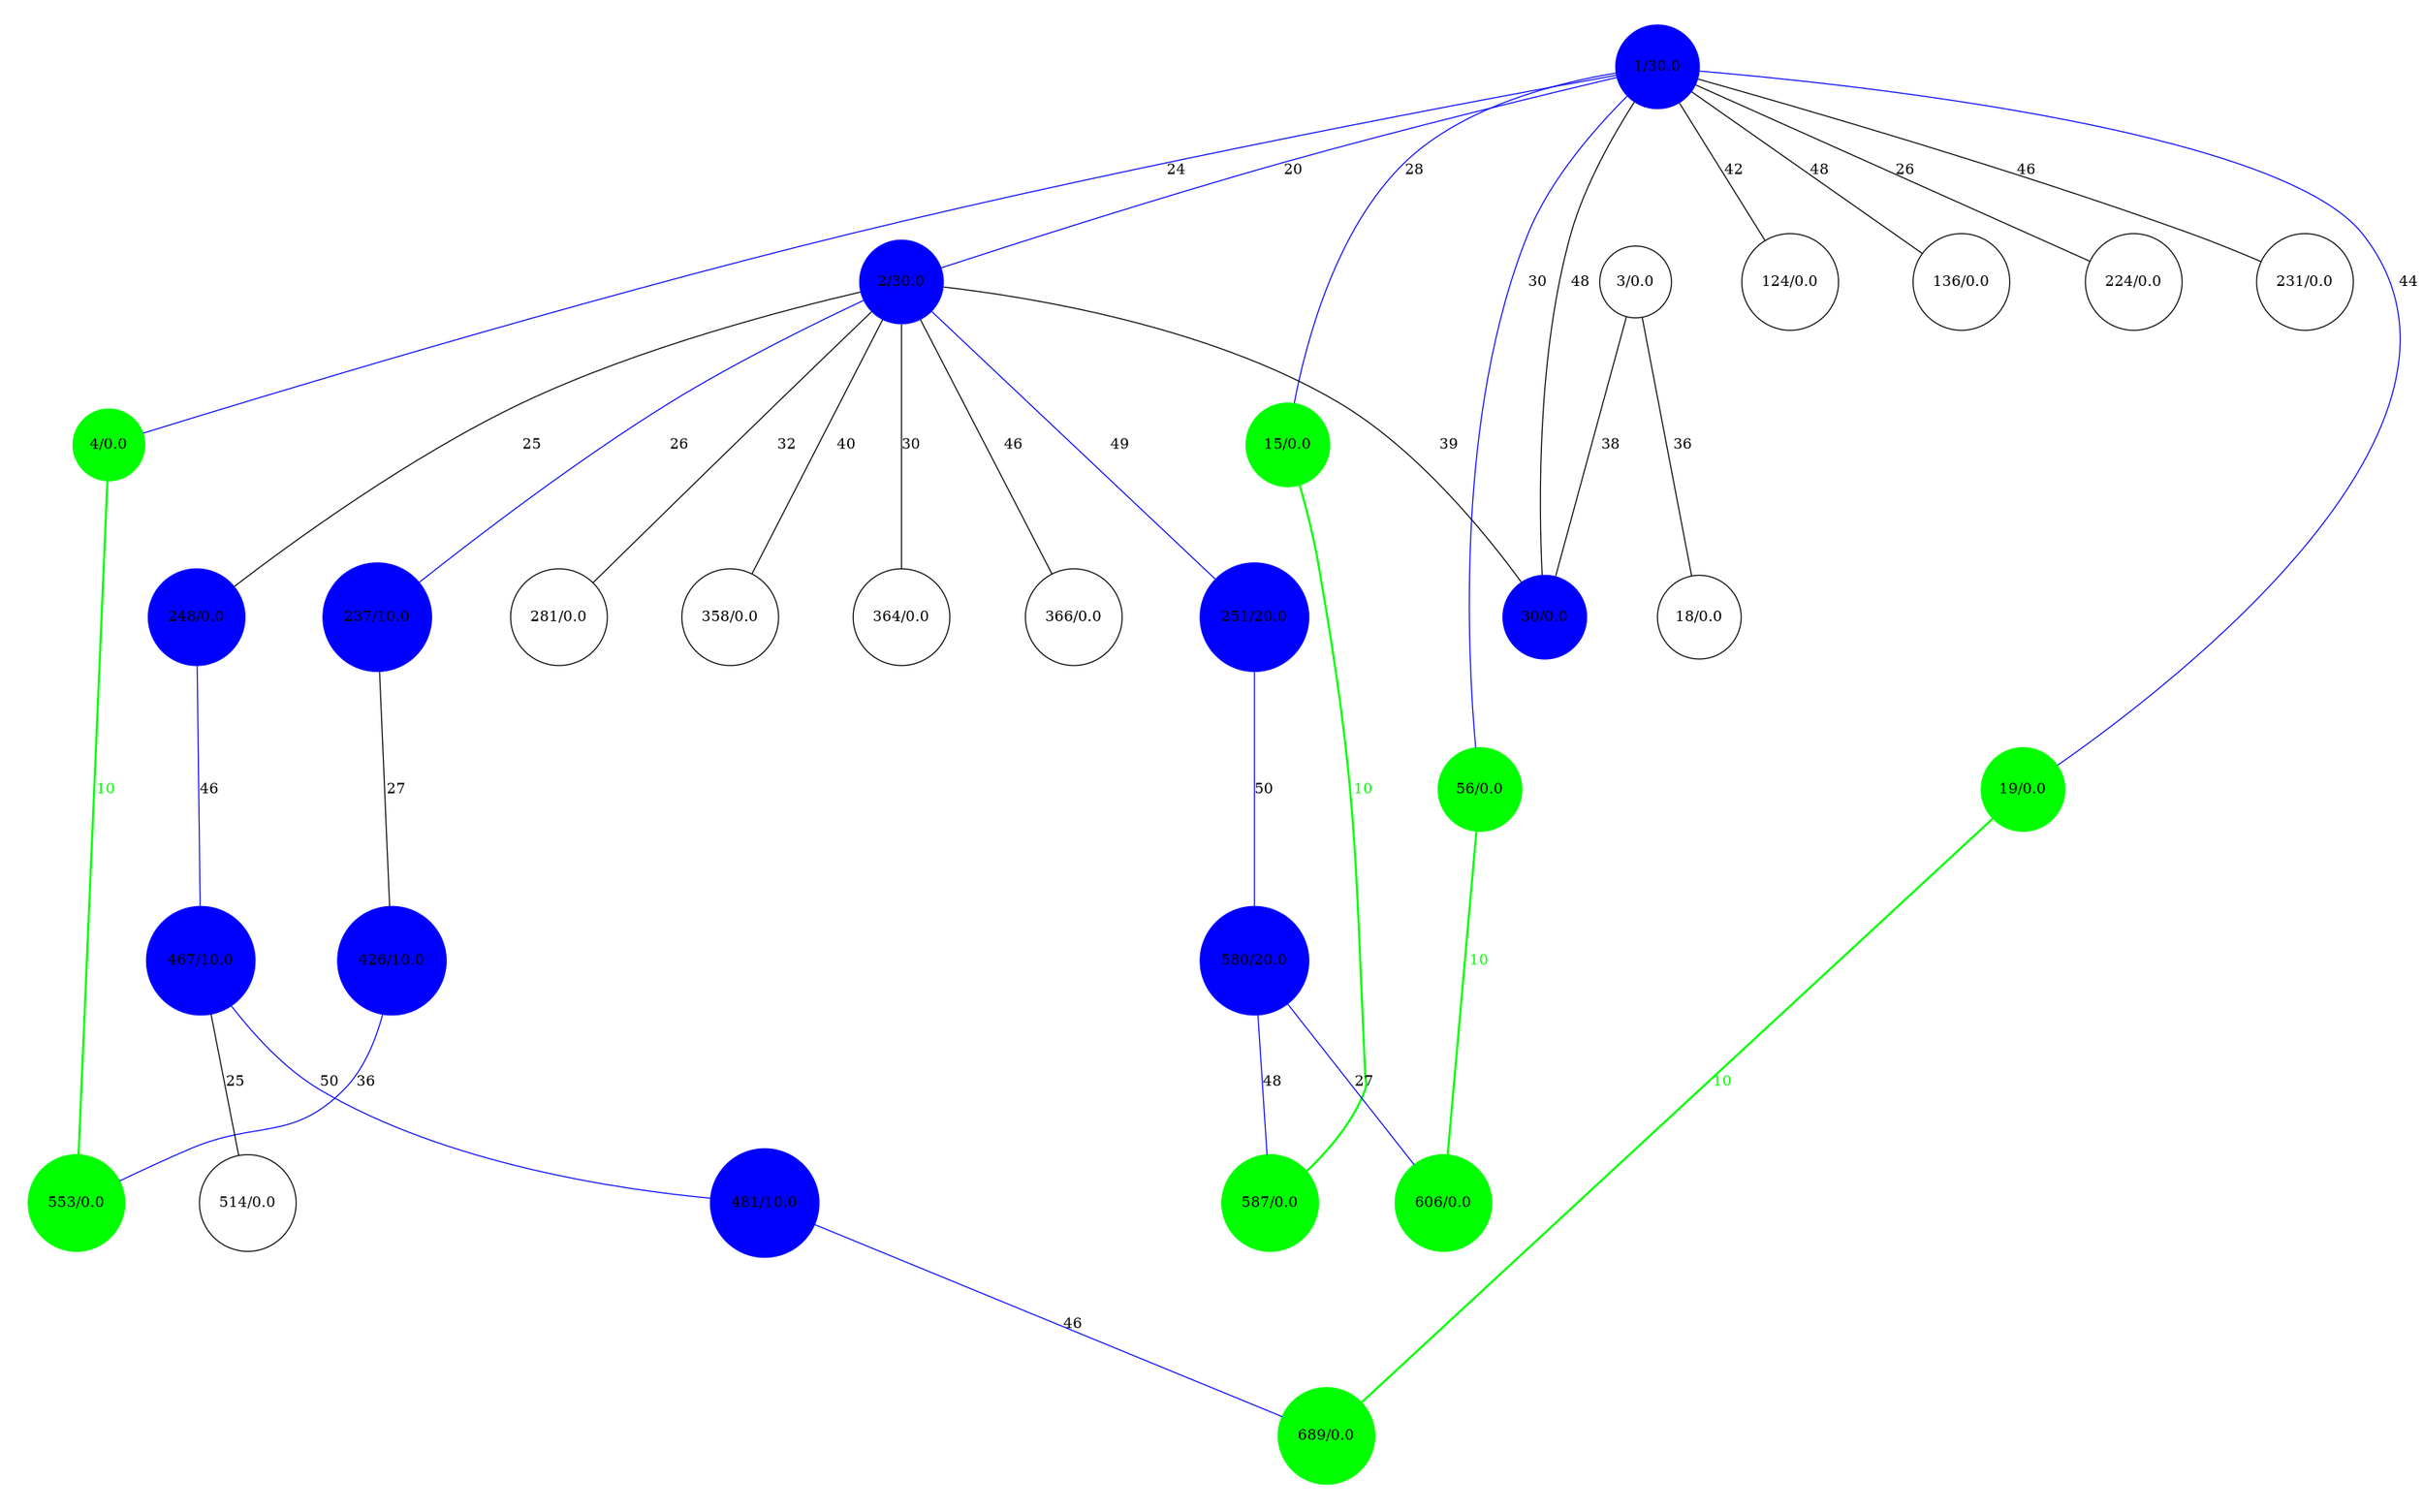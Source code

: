 graph G {
overlap=false;
ratio=expand;
size="20,20!";
1 [Latitude=222, Longitude=67, betweeness="30.0", color=blue, id=1, label="1/30.0", pos="67,222!", prob="0.0", shape=circle, status=on, style=filled, true_status=on, type=normal];
2 [Latitude=22, Longitude=132, betweeness="30.0", color=blue, id=2, label="2/30.0", pos="132,22!", prob="0.0", shape=circle, status=on, style=filled, true_status=on, type=normal];
3 [Latitude=281, Longitude=4, betweeness="0.0", color="", id=3, label="3/0.0", pos="4,281!", prob="0.0", shape=circle, status=on, style="", true_status=on, type=normal];
4 [Latitude=147, Longitude=21, betweeness="0.0", color=green, graphics="{'d': 4.0, 'h': 4.0, 'w': 4.0, 'y': -1106.8607, 'x': 1723.2073, 'z': 0.0, 'fill': u'#999999'}", id=4, label="4/0.0", pos="21,147!", prob=0, shape=circle, status=on, style=filled, true_status=on, type=green, weight=0];
15 [Latitude=271, Longitude=156, betweeness="0.0", color=green, graphics="{'d': 4.0, 'h': 4.0, 'w': 4.0, 'y': -764.1811, 'x': 1212.5427, 'z': 0.0, 'fill': u'#999999'}", id=15, label="15/0.0", pos="156,271!", prob=0, shape=circle, status=on, style=filled, true_status=on, type=green, weight=0];
18 [Latitude=110, Longitude=266, betweeness="0.0", color="", id=18, label="18/0.0", pos="266,110!", prob="0.0", shape=circle, status=on, style="", true_status=on, type=normal];
19 [Latitude=193, Longitude=165, betweeness="0.0", color=green, graphics="{'d': 4.0, 'h': 4.0, 'w': 4.0, 'y': 110.99252, 'x': 835.05054, 'z': 0.0, 'fill': u'#999999'}", id=19, label="19/0.0", pos="165,193!", prob=0, shape=circle, status=on, style=filled, true_status=on, type=green, weight=0];
30 [Latitude=105, Longitude=158, betweeness="0.0", color=blue, id=30, label="30/0.0", pos="158,105!", prob="0.0", shape=circle, status=on, style=filled, true_status=on, type=normal];
56 [Latitude=187, Longitude=4, betweeness="0.0", color=green, graphics="{'d': 4.0, 'h': 4.0, 'w': 4.0, 'y': -636.436, 'x': 14.39575, 'z': 0.0, 'fill': u'#999999'}", id=56, label="56/0.0", pos="4,187!", prob=0, shape=circle, status=on, style=filled, true_status=on, type=green, weight=0];
124 [Latitude=293, Longitude=254, betweeness="0.0", color="", id=124, label="124/0.0", pos="254,293!", prob="0.0", shape=circle, status=on, style="", true_status=on, type=normal];
136 [Latitude=239, Longitude=209, betweeness="0.0", color="", id=136, label="136/0.0", pos="209,239!", prob="0.0", shape=circle, status=on, style="", true_status=on, type=normal];
224 [Latitude=290, Longitude=246, betweeness="0.0", color="", id=224, label="224/0.0", pos="246,290!", prob="0.0", shape=circle, status=on, style="", true_status=on, type=normal];
231 [Latitude=133, Longitude=218, betweeness="0.0", color="", id=231, label="231/0.0", pos="218,133!", prob="0.0", shape=circle, status=on, style="", true_status=on, type=normal];
237 [Latitude=202, Longitude=47, betweeness="10.0", color=blue, id=237, label="237/10.0", pos="47,202!", prob="0.0", shape=circle, status=repaired, style=filled, true_status=on, type=normal];
248 [Latitude=35, Longitude=270, betweeness="0.0", color=blue, id=248, label="248/0.0", pos="270,35!", prob="0.0", shape=circle, status=on, style=filled, true_status=on, type=normal];
251 [Latitude=86, Longitude=163, betweeness="20.0", color=blue, id=251, label="251/20.0", pos="163,86!", prob="0.0", shape=circle, status=on, style=filled, true_status=on, type=normal];
281 [Latitude=164, Longitude=83, betweeness="0.0", color="", id=281, label="281/0.0", pos="83,164!", prob="0.0", shape=circle, status=on, style="", true_status=on, type=normal];
358 [Latitude=289, Longitude=194, betweeness="0.0", color="", id=358, label="358/0.0", pos="194,289!", prob="0.0", shape=circle, status=on, style="", true_status=on, type=normal];
364 [Latitude=237, Longitude=109, betweeness="0.0", color="", id=364, label="364/0.0", pos="109,237!", prob="0.0", shape=circle, status=on, style="", true_status=on, type=normal];
366 [Latitude=253, Longitude=125, betweeness="0.0", color="", id=366, label="366/0.0", pos="125,253!", prob="0.0", shape=circle, status=on, style="", true_status=on, type=normal];
426 [Latitude=180, Longitude=231, betweeness="10.0", color=blue, id=426, label="426/10.0", pos="231,180!", prob="0.0", shape=circle, status=on, style=filled, true_status=on, type=normal];
467 [Latitude=196, Longitude=285, betweeness="10.0", color=blue, id=467, label="467/10.0", pos="285,196!", prob="0.0", shape=circle, status=repaired, style=filled, true_status=on, type=normal];
481 [Latitude=263, Longitude=294, betweeness="10.0", color=blue, id=481, label="481/10.0", pos="294,263!", prob="0.0", shape=circle, status=repaired, style=filled, true_status=on, type=normal];
514 [Latitude=180, Longitude=285, betweeness="0.0", color="", id=514, label="514/0.0", pos="285,180!", prob="0.0", shape=circle, status=on, style="", true_status=on, type=normal];
553 [Latitude=230, Longitude=34, betweeness="0.0", color=green, graphics="{'d': 4.0, 'h': 4.0, 'w': 4.0, 'y': -828.7586, 'x': 1637.6755, 'z': 0.0, 'fill': u'#999999'}", id=553, label="553/0.0", pos="34,230!", prob=0, shape=circle, status=on, style=filled, true_status=on, type=green, weight=0];
580 [Latitude=139, Longitude=65, betweeness="20.0", color=blue, id=580, label="580/20.0", pos="65,139!", prob="0.0", shape=circle, status=on, style=filled, true_status=on, type=normal];
587 [Latitude=187, Longitude=134, betweeness="0.0", color=green, graphics="{'d': 4.0, 'h': 4.0, 'w': 4.0, 'y': -82.068756, 'x': 1917.1201, 'z': 0.0, 'fill': u'#999999'}", id=587, label="587/0.0", pos="134,187!", prob=0, shape=circle, status=on, style=filled, true_status=on, type=green, weight=0];
606 [Latitude=226, Longitude=38, betweeness="0.0", color=green, graphics="{'d': 4.0, 'h': 4.0, 'w': 4.0, 'y': 524.67706, 'x': -1783.0577, 'z': 0.0, 'fill': u'#999999'}", id=606, label="606/0.0", pos="38,226!", prob=0, shape=circle, status=on, style=filled, true_status=on, type=green, weight=0];
689 [Latitude=78, Longitude=117, betweeness="0.0", color=green, graphics="{'d': 4.0, 'h': 4.0, 'w': 4.0, 'y': -334.29727, 'x': 591.9607, 'z': 0.0, 'fill': u'#999999'}", id=689, label="689/0.0", pos="117,78!", prob=0, shape=circle, status=on, style=filled, true_status=on, type=green, weight=0];
1 -- 2  [capacity=20, color=blue, key=0, label=20, prob=0, status=repaired, style=solid, true_status=on, type=normal];
1 -- 4  [capacity=24, color=blue, key=0, label=24, prob=0, status=repaired, style=solid, true_status=on, type=normal];
1 -- 15  [capacity=28, color=blue, key=0, label=28, prob=0, status=repaired, style=solid, true_status=on, type=normal];
1 -- 19  [capacity=44, color=blue, key=0, label=44, prob=0, status=repaired, style=solid, true_status=on, type=normal];
1 -- 30  [capacity=48, color=black, key=0, label=48, prob="0.0", status=on, style=solid, true_status=on, type=normal];
1 -- 56  [capacity=30, color=blue, key=0, label=30, prob=0, status=repaired, style=solid, true_status=on, type=normal];
1 -- 124  [capacity=42, color=black, key=0, label=42, prob="0.0", status=on, style=solid, true_status=on, type=normal];
1 -- 136  [capacity=48, color=black, key=0, label=48, prob="0.0", status=on, style=solid, true_status=on, type=normal];
1 -- 224  [capacity=26, color=black, key=0, label=26, prob="0.0", status=on, style=solid, true_status=on, type=normal];
1 -- 231  [capacity=46, color=black, key=0, label=46, prob="0.0", status=on, style=solid, true_status=on, type=normal];
2 -- 30  [capacity=39, color=black, key=0, label=39, prob="0.0", status=on, style=solid, true_status=on, type=normal];
2 -- 237  [capacity=26, color=blue, key=0, label=26, prob=0, status=repaired, style=solid, true_status=on, type=normal];
2 -- 248  [capacity=25, color=black, key=0, label=25, prob="0.0", status=on, style=solid, true_status=on, type=normal];
2 -- 251  [capacity=49, color=blue, key=0, label=49, prob=0, status=repaired, style=solid, true_status=on, type=normal];
2 -- 281  [capacity=32, color=black, key=0, label=32, prob="0.0", status=on, style=solid, true_status=on, type=normal];
2 -- 358  [capacity=40, color=black, key=0, label=40, prob="0.0", status=on, style=solid, true_status=on, type=normal];
2 -- 364  [capacity=30, color=black, key=0, label=30, prob="0.0", status=on, style=solid, true_status=on, type=normal];
2 -- 366  [capacity=46, color=black, key=0, label=46, prob="0.0", status=on, style=solid, true_status=on, type=normal];
3 -- 18  [capacity=36, color=black, key=0, label=36, prob="0.0", status=on, style=solid, true_status=on, type=normal];
3 -- 30  [capacity=38, color=black, key=0, label=38, prob="0.0", status=on, style=solid, true_status=on, type=normal];
4 -- 553  [color=green, demand=10, fontcolor=green, key=0, label=10, root_edge="(4, 553)", splitted_edge=False, style=bold, type=green];
15 -- 587  [color=green, demand=10, fontcolor=green, key=0, label=10, root_edge="(15, 587)", splitted_edge=False, style=bold, type=green];
19 -- 689  [color=green, demand=10, fontcolor=green, key=0, label=10, root_edge="(19, 689)", splitted_edge=False, style=bold, type=green];
56 -- 606  [color=green, demand=10, fontcolor=green, key=0, label=10, root_edge="(56, 606)", splitted_edge=False, style=bold, type=green];
237 -- 426  [capacity=27, color=black, key=0, label=27, prob="0.0", status=on, style=solid, true_status=on, type=normal];
248 -- 467  [capacity=46, color=blue, key=0, label=46, prob=0, status=repaired, style=solid, true_status=on, type=normal];
251 -- 580  [capacity=50, color=blue, key=0, label=50, prob=0, status=repaired, style=solid, true_status=on, type=normal];
426 -- 553  [capacity=36, color=blue, key=0, label=36, prob=0, status=repaired, style=solid, true_status=on, type=normal];
467 -- 514  [capacity=25, color=black, key=0, label=25, prob="0.0", status=on, style=solid, true_status=on, type=normal];
467 -- 481  [capacity=50, color=blue, key=0, label=50, prob=0, status=repaired, style=solid, true_status=on, type=normal];
481 -- 689  [capacity=46, color=blue, key=0, label=46, prob=0, status=repaired, style=solid, true_status=on, type=normal];
580 -- 587  [capacity=48, color=blue, key=0, label=48, prob=0, status=repaired, style=solid, true_status=on, type=normal];
580 -- 606  [capacity=27, color=blue, key=0, label=27, prob=0, status=repaired, style=solid, true_status=on, type=normal];
}
